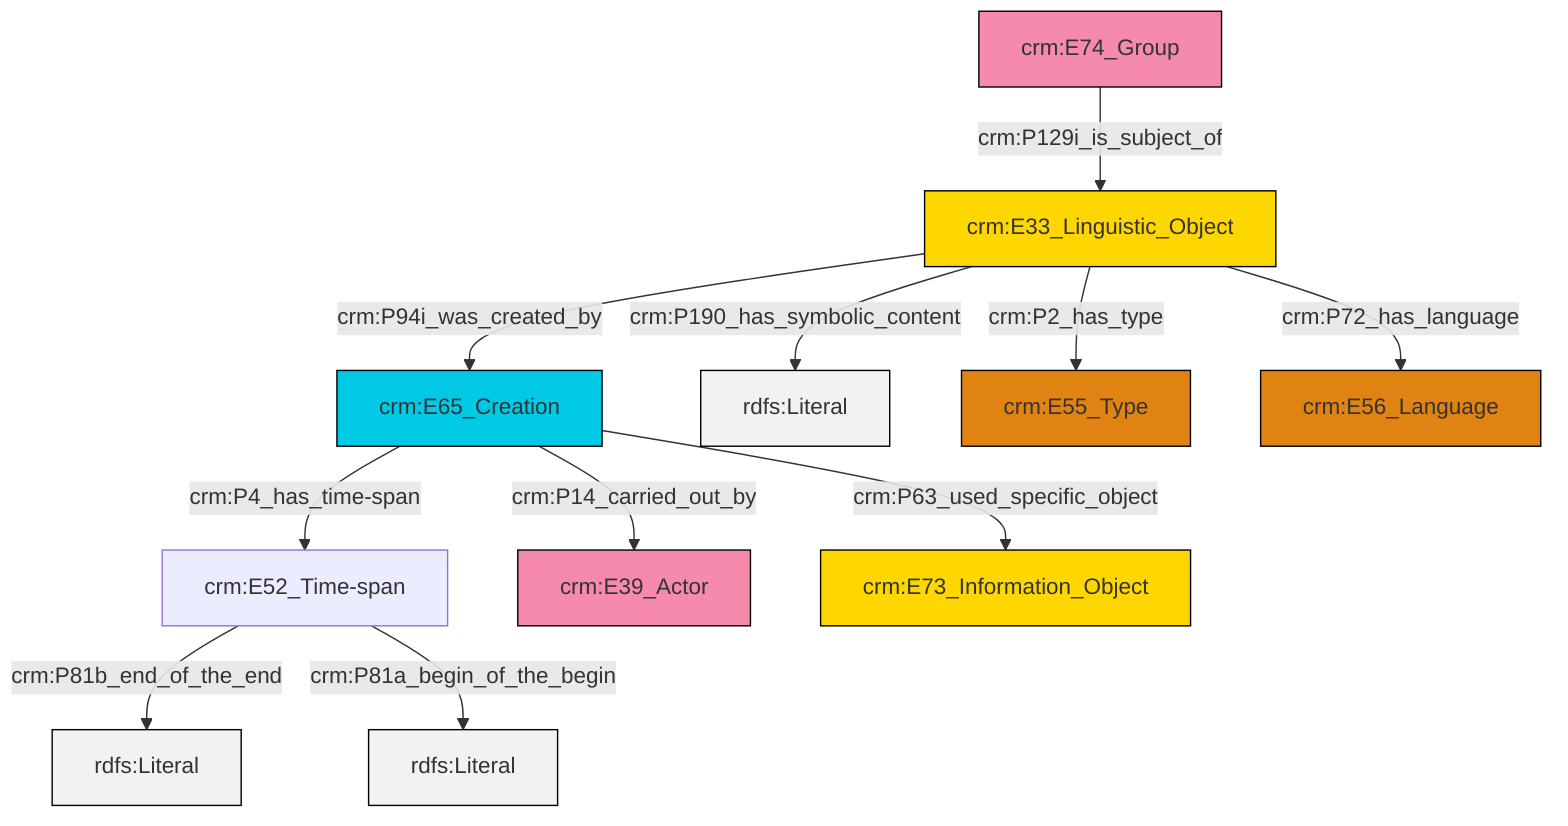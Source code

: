 graph TD
classDef Literal fill:#f2f2f2,stroke:#000000;
classDef CRM_Entity fill:#FFFFFF,stroke:#000000;
classDef Temporal_Entity fill:#00C9E6, stroke:#000000;
classDef Type fill:#E18312, stroke:#000000;
classDef Time-Span fill:#2C9C91, stroke:#000000;
classDef Appellation fill:#FFEB7F, stroke:#000000;
classDef Place fill:#008836, stroke:#000000;
classDef Persistent_Item fill:#B266B2, stroke:#000000;
classDef Conceptual_Object fill:#FFD700, stroke:#000000;
classDef Physical_Thing fill:#D2B48C, stroke:#000000;
classDef Actor fill:#f58aad, stroke:#000000;
classDef PC_Classes fill:#4ce600, stroke:#000000;
classDef Multi fill:#cccccc,stroke:#000000;

2["crm:E33_Linguistic_Object"]:::Conceptual_Object -->|crm:P190_has_symbolic_content| 3[rdfs:Literal]:::Literal
2["crm:E33_Linguistic_Object"]:::Conceptual_Object -->|crm:P94i_was_created_by| 0["crm:E65_Creation"]:::Temporal_Entity
2["crm:E33_Linguistic_Object"]:::Conceptual_Object -->|crm:P72_has_language| 8["crm:E56_Language"]:::Type
0["crm:E65_Creation"]:::Temporal_Entity -->|crm:P4_has_time-span| 4["crm:E52_Time-span"]:::Default
9["crm:E74_Group"]:::Actor -->|crm:P129i_is_subject_of| 2["crm:E33_Linguistic_Object"]:::Conceptual_Object
2["crm:E33_Linguistic_Object"]:::Conceptual_Object -->|crm:P2_has_type| 6["crm:E55_Type"]:::Type
0["crm:E65_Creation"]:::Temporal_Entity -->|crm:P14_carried_out_by| 11["crm:E39_Actor"]:::Actor
4["crm:E52_Time-span"]:::Default -->|crm:P81b_end_of_the_end| 12[rdfs:Literal]:::Literal
4["crm:E52_Time-span"]:::Default -->|crm:P81a_begin_of_the_begin| 17[rdfs:Literal]:::Literal
0["crm:E65_Creation"]:::Temporal_Entity -->|crm:P63_used_specific_object| 15["crm:E73_Information_Object"]:::Conceptual_Object